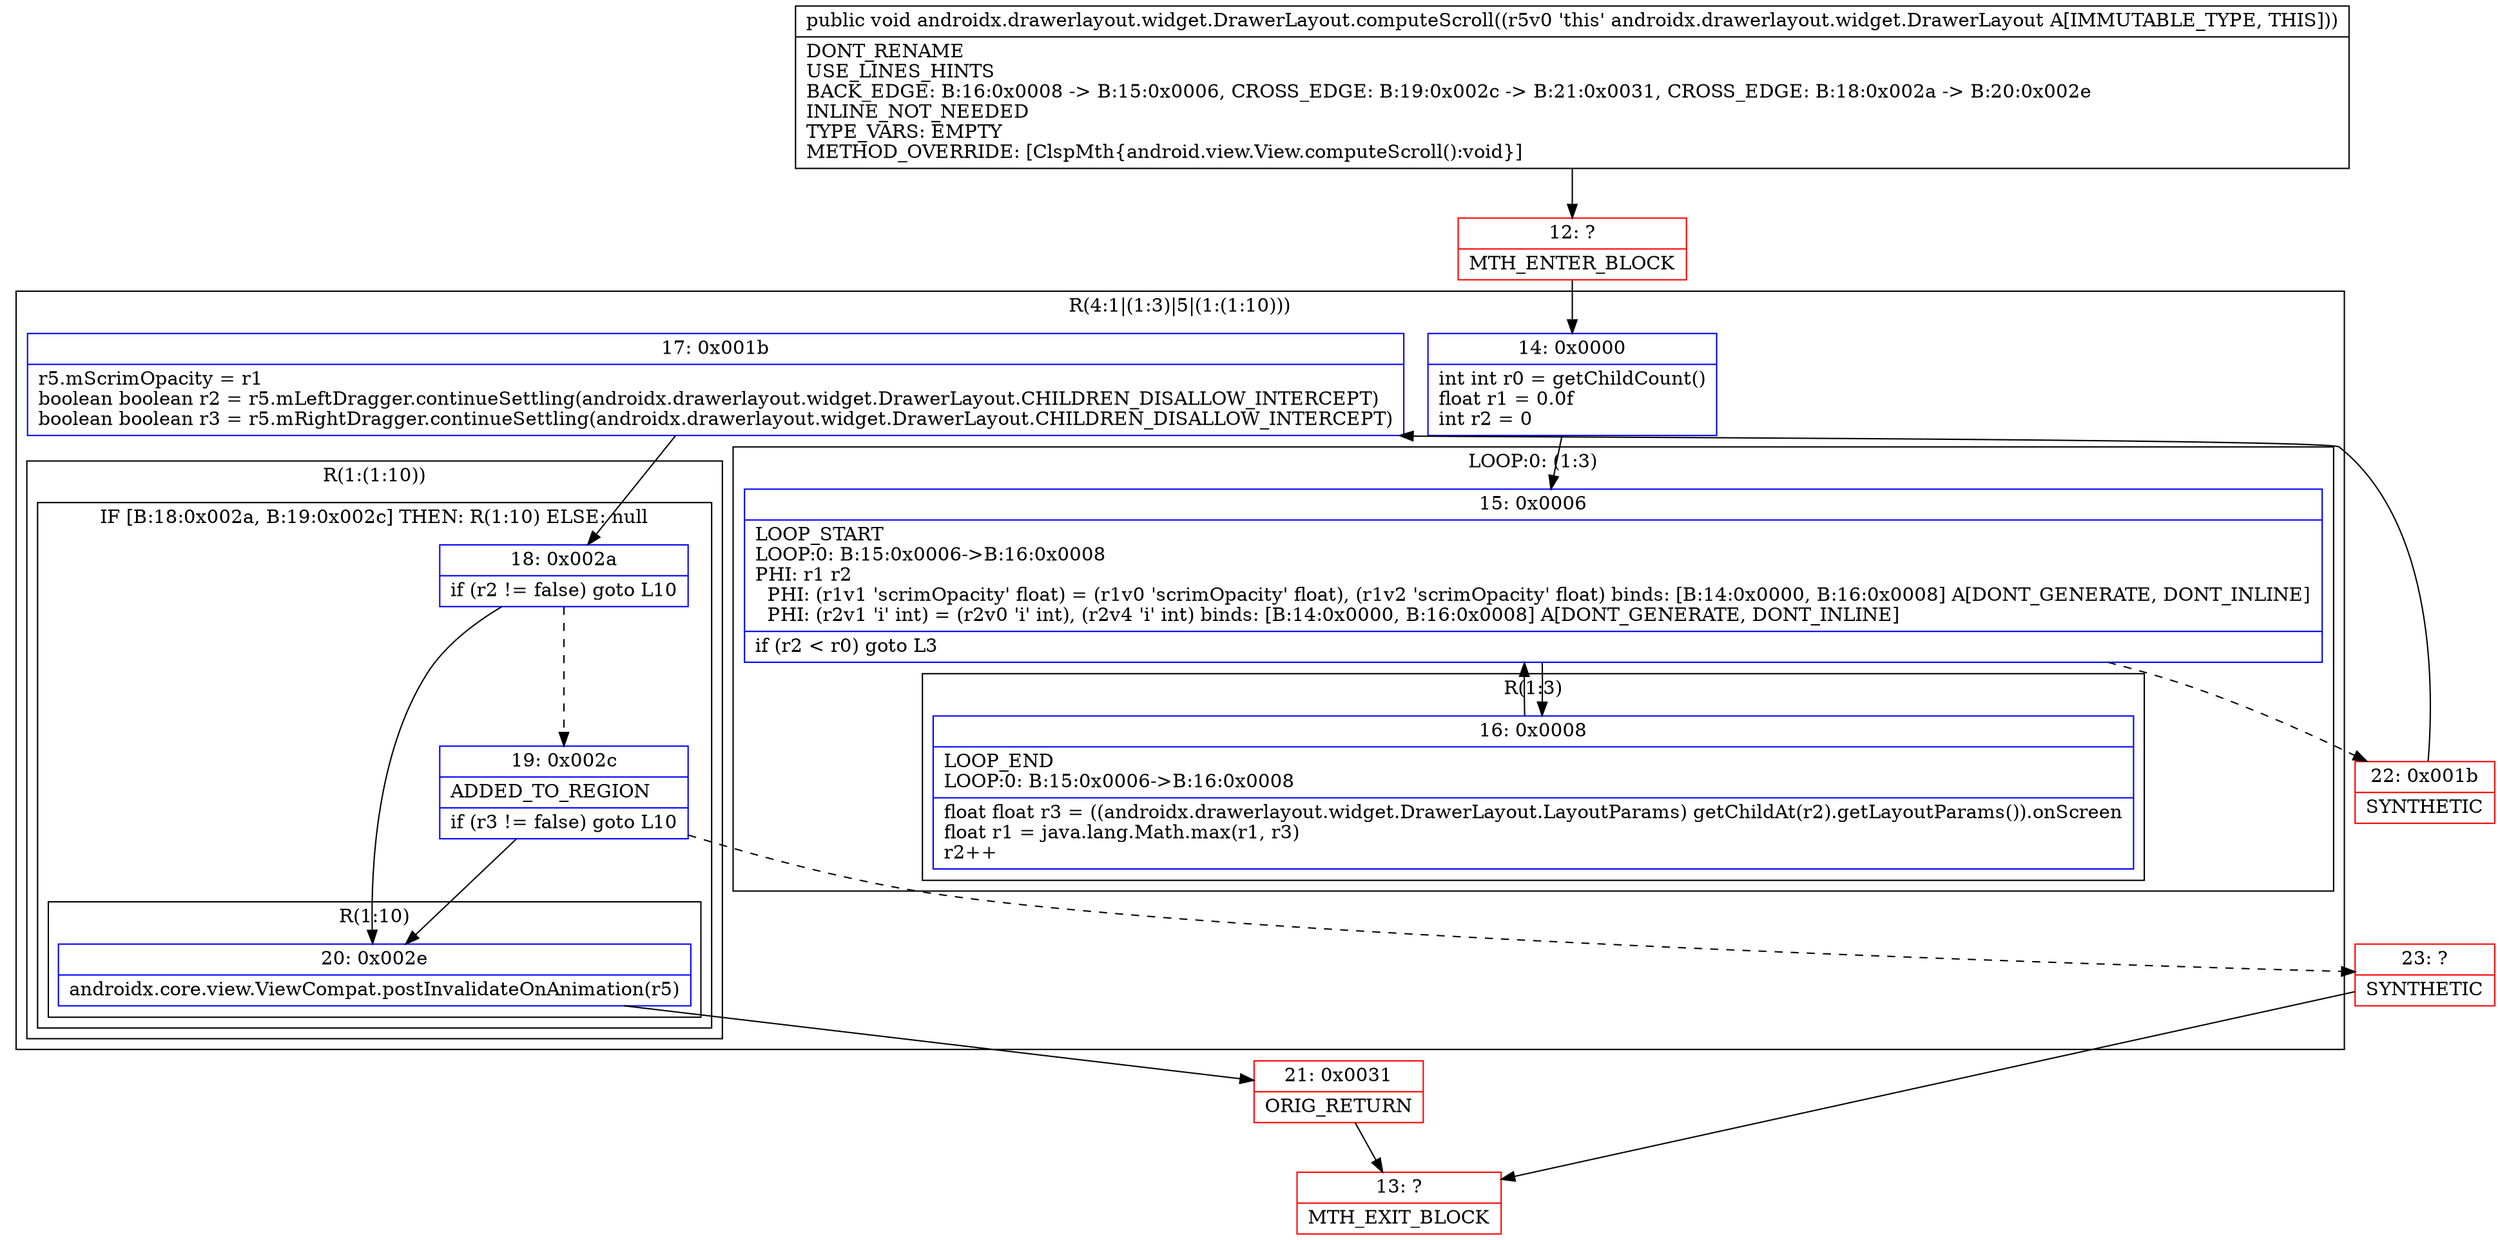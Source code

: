 digraph "CFG forandroidx.drawerlayout.widget.DrawerLayout.computeScroll()V" {
subgraph cluster_Region_1873029145 {
label = "R(4:1|(1:3)|5|(1:(1:10)))";
node [shape=record,color=blue];
Node_14 [shape=record,label="{14\:\ 0x0000|int int r0 = getChildCount()\lfloat r1 = 0.0f\lint r2 = 0\l}"];
subgraph cluster_LoopRegion_1760044635 {
label = "LOOP:0: (1:3)";
node [shape=record,color=blue];
Node_15 [shape=record,label="{15\:\ 0x0006|LOOP_START\lLOOP:0: B:15:0x0006\-\>B:16:0x0008\lPHI: r1 r2 \l  PHI: (r1v1 'scrimOpacity' float) = (r1v0 'scrimOpacity' float), (r1v2 'scrimOpacity' float) binds: [B:14:0x0000, B:16:0x0008] A[DONT_GENERATE, DONT_INLINE]\l  PHI: (r2v1 'i' int) = (r2v0 'i' int), (r2v4 'i' int) binds: [B:14:0x0000, B:16:0x0008] A[DONT_GENERATE, DONT_INLINE]\l|if (r2 \< r0) goto L3\l}"];
subgraph cluster_Region_680255179 {
label = "R(1:3)";
node [shape=record,color=blue];
Node_16 [shape=record,label="{16\:\ 0x0008|LOOP_END\lLOOP:0: B:15:0x0006\-\>B:16:0x0008\l|float float r3 = ((androidx.drawerlayout.widget.DrawerLayout.LayoutParams) getChildAt(r2).getLayoutParams()).onScreen\lfloat r1 = java.lang.Math.max(r1, r3)\lr2++\l}"];
}
}
Node_17 [shape=record,label="{17\:\ 0x001b|r5.mScrimOpacity = r1\lboolean boolean r2 = r5.mLeftDragger.continueSettling(androidx.drawerlayout.widget.DrawerLayout.CHILDREN_DISALLOW_INTERCEPT)\lboolean boolean r3 = r5.mRightDragger.continueSettling(androidx.drawerlayout.widget.DrawerLayout.CHILDREN_DISALLOW_INTERCEPT)\l}"];
subgraph cluster_Region_1332977891 {
label = "R(1:(1:10))";
node [shape=record,color=blue];
subgraph cluster_IfRegion_1941650147 {
label = "IF [B:18:0x002a, B:19:0x002c] THEN: R(1:10) ELSE: null";
node [shape=record,color=blue];
Node_18 [shape=record,label="{18\:\ 0x002a|if (r2 != false) goto L10\l}"];
Node_19 [shape=record,label="{19\:\ 0x002c|ADDED_TO_REGION\l|if (r3 != false) goto L10\l}"];
subgraph cluster_Region_1989407956 {
label = "R(1:10)";
node [shape=record,color=blue];
Node_20 [shape=record,label="{20\:\ 0x002e|androidx.core.view.ViewCompat.postInvalidateOnAnimation(r5)\l}"];
}
}
}
}
Node_12 [shape=record,color=red,label="{12\:\ ?|MTH_ENTER_BLOCK\l}"];
Node_22 [shape=record,color=red,label="{22\:\ 0x001b|SYNTHETIC\l}"];
Node_23 [shape=record,color=red,label="{23\:\ ?|SYNTHETIC\l}"];
Node_13 [shape=record,color=red,label="{13\:\ ?|MTH_EXIT_BLOCK\l}"];
Node_21 [shape=record,color=red,label="{21\:\ 0x0031|ORIG_RETURN\l}"];
MethodNode[shape=record,label="{public void androidx.drawerlayout.widget.DrawerLayout.computeScroll((r5v0 'this' androidx.drawerlayout.widget.DrawerLayout A[IMMUTABLE_TYPE, THIS]))  | DONT_RENAME\lUSE_LINES_HINTS\lBACK_EDGE: B:16:0x0008 \-\> B:15:0x0006, CROSS_EDGE: B:19:0x002c \-\> B:21:0x0031, CROSS_EDGE: B:18:0x002a \-\> B:20:0x002e\lINLINE_NOT_NEEDED\lTYPE_VARS: EMPTY\lMETHOD_OVERRIDE: [ClspMth\{android.view.View.computeScroll():void\}]\l}"];
MethodNode -> Node_12;Node_14 -> Node_15;
Node_15 -> Node_16;
Node_15 -> Node_22[style=dashed];
Node_16 -> Node_15;
Node_17 -> Node_18;
Node_18 -> Node_19[style=dashed];
Node_18 -> Node_20;
Node_19 -> Node_20;
Node_19 -> Node_23[style=dashed];
Node_20 -> Node_21;
Node_12 -> Node_14;
Node_22 -> Node_17;
Node_23 -> Node_13;
Node_21 -> Node_13;
}

